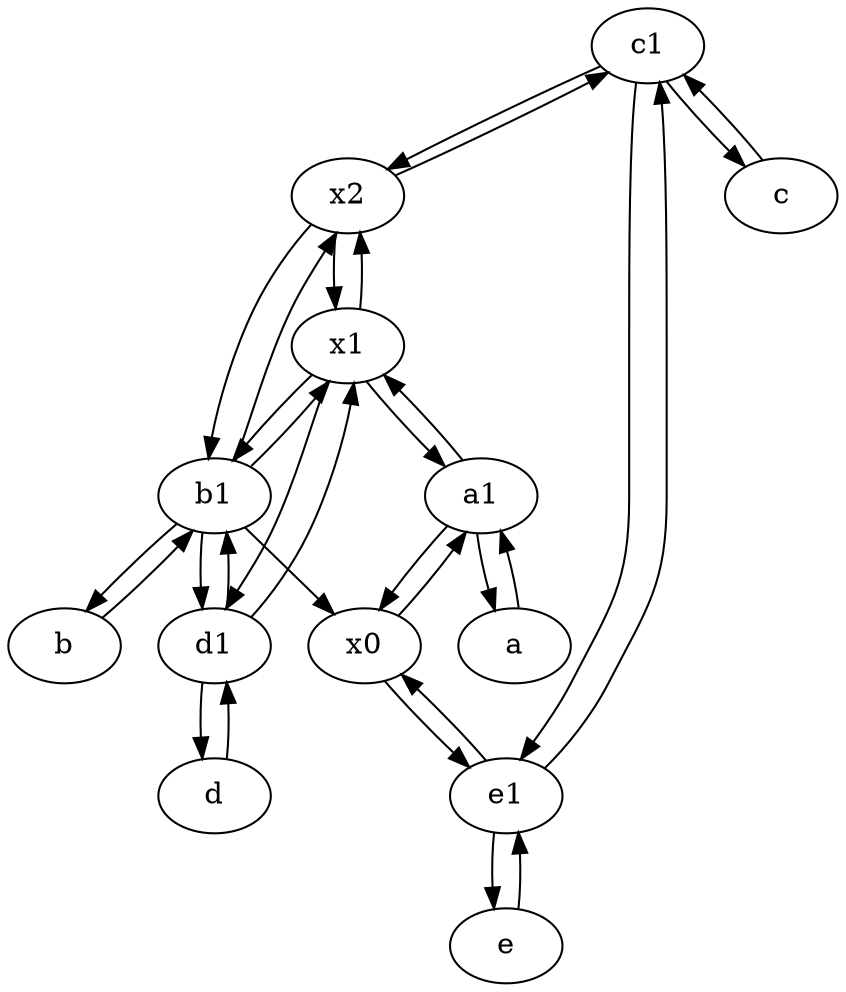 digraph  {
	c1 [pos="30,15!"];
	d [pos="20,30!"];
	e [pos="30,50!"];
	x0;
	a1 [pos="40,15!"];
	b1 [pos="45,20!"];
	b [pos="50,20!"];
	a [pos="40,10!"];
	x2;
	c [pos="20,10!"];
	x1;
	d1 [pos="25,30!"];
	e1 [pos="25,45!"];
	d1 -> d;
	b -> b1;
	d -> d1;
	a1 -> x1;
	x1 -> d1;
	b1 -> x1;
	x0 -> a1;
	x2 -> c1;
	e1 -> c1;
	a1 -> a;
	x0 -> e1;
	d1 -> b1;
	e1 -> e;
	e1 -> x0;
	x1 -> x2;
	c -> c1;
	c1 -> x2;
	x2 -> b1;
	b1 -> d1;
	e -> e1;
	b1 -> b;
	c1 -> e1;
	a1 -> x0;
	c1 -> c;
	x1 -> b1;
	x1 -> a1;
	b1 -> x0;
	a -> a1;
	b1 -> x2;
	x2 -> x1;
	d1 -> x1;

	}